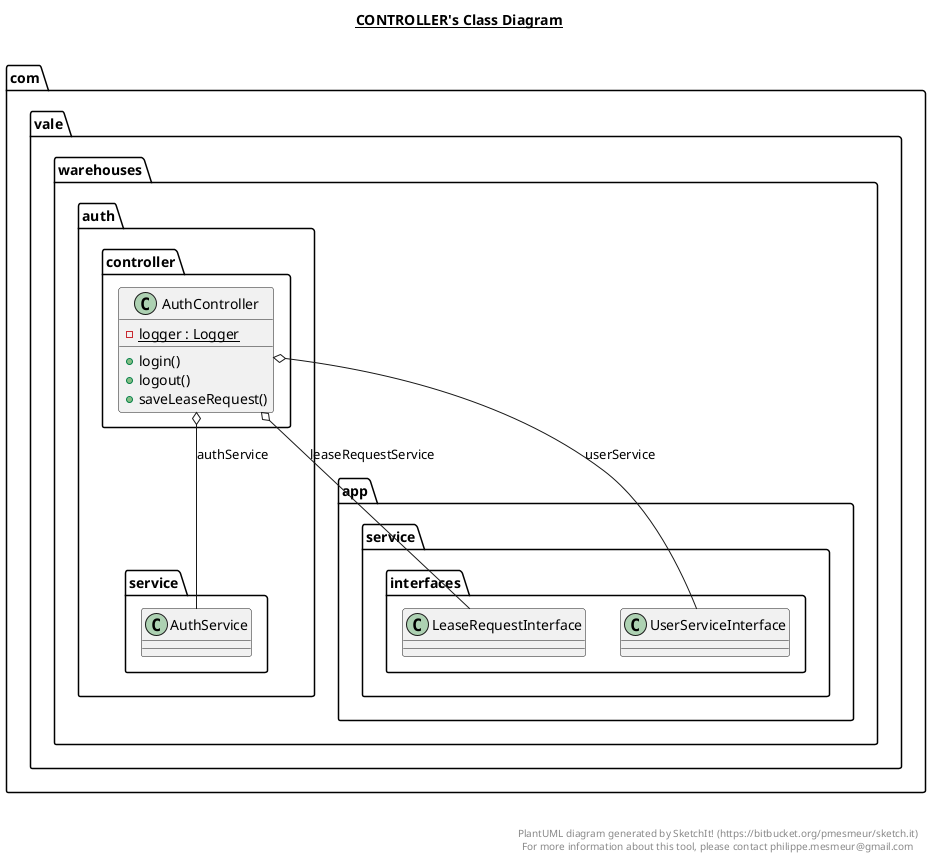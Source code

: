 @startuml

title __CONTROLLER's Class Diagram__\n

  namespace com.vale.warehouses {
    namespace auth {
      namespace controller {
        class com.vale.warehouses.auth.controller.AuthController {
            {static} - logger : Logger
            + login()
            + logout()
            + saveLeaseRequest()
        }
      }
    }
  }
  

  com.vale.warehouses.auth.controller.AuthController o-- com.vale.warehouses.auth.service.AuthService : authService
  com.vale.warehouses.auth.controller.AuthController o-- com.vale.warehouses.app.service.interfaces.LeaseRequestInterface : leaseRequestService
  com.vale.warehouses.auth.controller.AuthController o-- com.vale.warehouses.app.service.interfaces.UserServiceInterface : userService


right footer


PlantUML diagram generated by SketchIt! (https://bitbucket.org/pmesmeur/sketch.it)
For more information about this tool, please contact philippe.mesmeur@gmail.com
endfooter

@enduml

